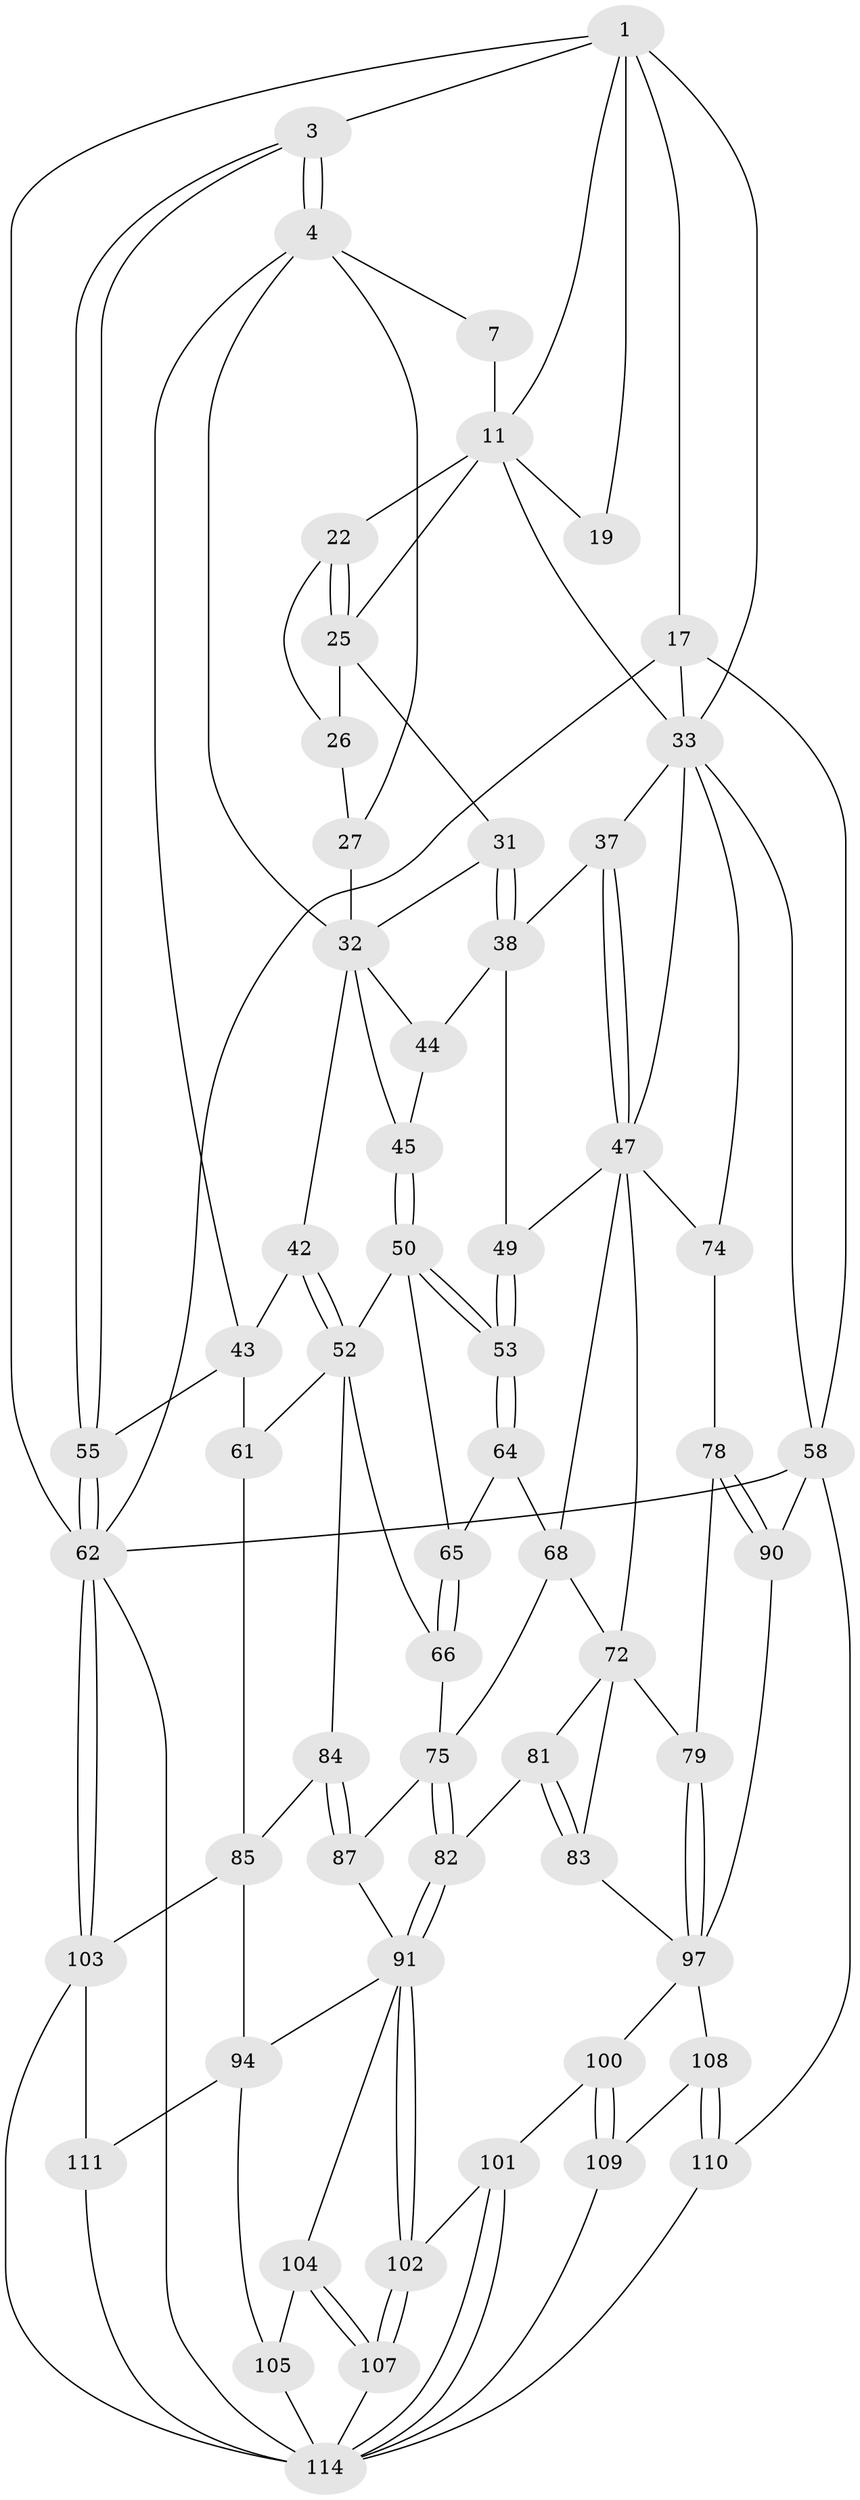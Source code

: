 // original degree distribution, {3: 0.016666666666666666, 5: 0.5333333333333333, 6: 0.21666666666666667, 4: 0.23333333333333334}
// Generated by graph-tools (version 1.1) at 2025/16/03/09/25 04:16:55]
// undirected, 60 vertices, 137 edges
graph export_dot {
graph [start="1"]
  node [color=gray90,style=filled];
  1 [pos="+0.5320032701072379+0",super="+2+9"];
  3 [pos="+0+0"];
  4 [pos="+0.06775025297308784+0.05834881300432297",super="+5"];
  7 [pos="+0.44857485600590125+0.0789167751216139",super="+8"];
  11 [pos="+0.753407877799816+0",super="+12+20"];
  17 [pos="+1+0",super="+36"];
  19 [pos="+0.8294270185413233+0.09705231954516243"];
  22 [pos="+0.5957433973164614+0.10677016183939253",super="+23"];
  25 [pos="+0.6264026763323176+0.19799569864929636",super="+28"];
  26 [pos="+0.5154702676158168+0.18444442745837658"];
  27 [pos="+0.45686201693762324+0.15473905534985047",super="+29"];
  31 [pos="+0.571892042789045+0.2694050775911909"];
  32 [pos="+0.4523180947838205+0.253847139978506",super="+39"];
  33 [pos="+0.9700786963705804+0.22091182685235408",super="+34"];
  37 [pos="+0.6114433438771709+0.3377716007644888"];
  38 [pos="+0.5743015604227264+0.29382636515494226",super="+46"];
  42 [pos="+0.18289521717411153+0.367869420279519"];
  43 [pos="+0.14410051579624086+0.31585604187985533",super="+54"];
  44 [pos="+0.4278689988337074+0.3599380455888741"];
  45 [pos="+0.33142695779496717+0.3866306978695386"];
  47 [pos="+0.6155349996077226+0.40915906930057",super="+48+57"];
  49 [pos="+0.4573141945454128+0.42685024239709446"];
  50 [pos="+0.3035173248992536+0.4275497030980242",super="+51"];
  52 [pos="+0.20959839260515498+0.4347218224757928",super="+60"];
  53 [pos="+0.4383374048721062+0.46204488051455417"];
  55 [pos="+0+0.5875838771341644"];
  58 [pos="+1+0.580096881436183",super="+88"];
  61 [pos="+0+0.5791881857309323"];
  62 [pos="+0+1",super="+63"];
  64 [pos="+0.4345745709794638+0.4847720015587517"];
  65 [pos="+0.31673737065444807+0.47868500702308503"];
  66 [pos="+0.3290947572428057+0.5322029697093449"];
  68 [pos="+0.5798585992596195+0.4908753631061135",super="+69"];
  72 [pos="+0.7201632129541724+0.501668559109795",super="+80+73"];
  74 [pos="+0.9401731294874236+0.5346882078091455",super="+77"];
  75 [pos="+0.4230028921081596+0.5961487945352899",super="+76"];
  78 [pos="+0.7999213638010948+0.6471535709510012"];
  79 [pos="+0.7147200886995648+0.6617026111698481"];
  81 [pos="+0.5749674759124499+0.6463365792613632"];
  82 [pos="+0.423923780405696+0.5969957143265501"];
  83 [pos="+0.581362576963931+0.6530972287144602"];
  84 [pos="+0.23764662082511004+0.6346478056471673"];
  85 [pos="+0.23235023107748828+0.6362714445593606",super="+86"];
  87 [pos="+0.2711563463927746+0.6571040780156276"];
  90 [pos="+0.8771295418544417+0.7557325067227134"];
  91 [pos="+0.39521496615894214+0.763155161357733",super="+92"];
  94 [pos="+0.19510861047056155+0.7934835179680373",super="+106+95"];
  97 [pos="+0.7370097266153419+0.777371192761461",super="+99+98"];
  100 [pos="+0.5487131905939898+0.8033328302710668"];
  101 [pos="+0.5377447833517616+0.8078583864986624"];
  102 [pos="+0.4574104859493425+0.8113529629006946"];
  103 [pos="+0+0.966142845746733",super="+112"];
  104 [pos="+0.31361576393901375+0.8456665583013244"];
  105 [pos="+0.2931361269868084+0.8725592447484646"];
  107 [pos="+0.41341635734372356+0.870408132869127"];
  108 [pos="+0.7441194307066705+0.8788608895930344"];
  109 [pos="+0.5711582315770827+0.8273155434197429"];
  110 [pos="+0.818828600446881+0.9889455903188977"];
  111 [pos="+0.1640060473480162+0.9014682609915903"];
  114 [pos="+0.42031494862593805+1",super="+118+115"];
  1 -- 3;
  1 -- 17 [weight=2];
  1 -- 19 [weight=2];
  1 -- 33;
  1 -- 11;
  1 -- 62;
  3 -- 4;
  3 -- 4;
  3 -- 55;
  3 -- 55;
  4 -- 43;
  4 -- 27 [weight=2];
  4 -- 7;
  4 -- 32;
  7 -- 11 [weight=2];
  11 -- 22 [weight=2];
  11 -- 25;
  11 -- 33;
  11 -- 19;
  17 -- 33;
  17 -- 58;
  17 -- 62;
  22 -- 25;
  22 -- 25;
  22 -- 26;
  25 -- 26;
  25 -- 31;
  26 -- 27;
  27 -- 32;
  31 -- 32;
  31 -- 38;
  31 -- 38;
  32 -- 42;
  32 -- 44;
  32 -- 45;
  33 -- 37;
  33 -- 74;
  33 -- 58;
  33 -- 47;
  37 -- 38;
  37 -- 47;
  37 -- 47;
  38 -- 49;
  38 -- 44;
  42 -- 43;
  42 -- 52;
  42 -- 52;
  43 -- 61;
  43 -- 55;
  44 -- 45;
  45 -- 50;
  45 -- 50;
  47 -- 49;
  47 -- 68;
  47 -- 72;
  47 -- 74 [weight=2];
  49 -- 53;
  49 -- 53;
  50 -- 53;
  50 -- 53;
  50 -- 65;
  50 -- 52;
  52 -- 66;
  52 -- 61;
  52 -- 84;
  53 -- 64;
  53 -- 64;
  55 -- 62;
  55 -- 62;
  58 -- 90;
  58 -- 110;
  58 -- 62;
  61 -- 85;
  62 -- 103;
  62 -- 103;
  62 -- 114 [weight=2];
  64 -- 65;
  64 -- 68;
  65 -- 66;
  65 -- 66;
  66 -- 75;
  68 -- 75;
  68 -- 72;
  72 -- 83;
  72 -- 79;
  72 -- 81;
  74 -- 78;
  75 -- 82;
  75 -- 82;
  75 -- 87;
  78 -- 79;
  78 -- 90;
  78 -- 90;
  79 -- 97;
  79 -- 97;
  81 -- 82;
  81 -- 83;
  81 -- 83;
  82 -- 91;
  82 -- 91;
  83 -- 97;
  84 -- 85;
  84 -- 87;
  84 -- 87;
  85 -- 94 [weight=2];
  85 -- 103;
  87 -- 91;
  90 -- 97;
  91 -- 102;
  91 -- 102;
  91 -- 104;
  91 -- 94;
  94 -- 105;
  94 -- 111;
  97 -- 108;
  97 -- 100;
  100 -- 101;
  100 -- 109;
  100 -- 109;
  101 -- 102;
  101 -- 114;
  101 -- 114;
  102 -- 107;
  102 -- 107;
  103 -- 111;
  103 -- 114;
  104 -- 105;
  104 -- 107;
  104 -- 107;
  105 -- 114;
  107 -- 114;
  108 -- 109;
  108 -- 110;
  108 -- 110;
  109 -- 114;
  110 -- 114;
  111 -- 114;
}
